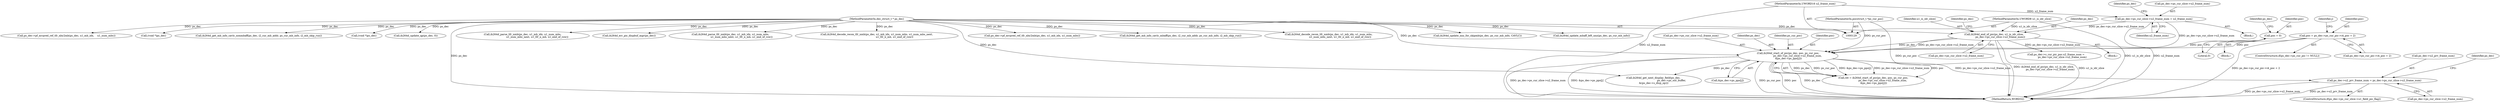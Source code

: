 digraph "0_Android_4a524d3a8ae9aa20c36430008e6bd429443f8f1d_1@pointer" {
"1000789" [label="(Call,ps_dec->u2_prv_frame_num = ps_dec->ps_cur_slice->u2_frame_num)"];
"1000318" [label="(Call,ih264d_start_of_pic(ps_dec, poc, ps_cur_poc,\n                        ps_dec->ps_cur_slice->u2_frame_num,\n &ps_dec->ps_pps[j]))"];
"1000227" [label="(Call,ih264d_end_of_pic(ps_dec, u1_is_idr_slice,\n                ps_dec->ps_cur_slice->u2_frame_num))"];
"1000130" [label="(MethodParameterIn,dec_struct_t * ps_dec)"];
"1000132" [label="(MethodParameterIn,UWORD8 u1_is_idr_slice)"];
"1000214" [label="(Call,ps_dec->ps_cur_slice->u2_frame_num = u2_frame_num)"];
"1000133" [label="(MethodParameterIn,UWORD16 u2_frame_num)"];
"1000250" [label="(Call,poc = 0)"];
"1000281" [label="(Call,poc = ps_dec->ps_cur_pic->i4_poc + 2)"];
"1000134" [label="(MethodParameterIn,pocstruct_t *ps_cur_poc)"];
"1000226" [label="(Block,)"];
"1000790" [label="(Call,ps_dec->u2_prv_frame_num)"];
"1000251" [label="(Identifier,poc)"];
"1000256" [label="(Identifier,ps_dec)"];
"1000214" [label="(Call,ps_dec->ps_cur_slice->u2_frame_num = u2_frame_num)"];
"1000230" [label="(Call,ps_dec->ps_cur_slice->u2_frame_num)"];
"1000783" [label="(ControlStructure,if(ps_dec->ps_cur_slice->u1_field_pic_flag))"];
"1000412" [label="(Call,(void *)ps_dec)"];
"1000357" [label="(Call,ih264d_get_next_display_field(ps_dec,\n                                              ps_dec->ps_out_buffer,\n &(ps_dec->s_disp_op)))"];
"1000801" [label="(Identifier,ps_dec)"];
"1000991" [label="(Call,ih264d_get_mb_info_cavlc_nonmbaff(ps_dec, i2_cur_mb_addr, ps_cur_mb_info, i2_mb_skip_run))"];
"1000220" [label="(Identifier,u2_frame_num)"];
"1000793" [label="(Call,ps_dec->ps_cur_slice->u2_frame_num)"];
"1000224" [label="(Identifier,ps_dec)"];
"1000322" [label="(Call,ps_dec->ps_cur_slice->u2_frame_num)"];
"1000327" [label="(Call,&ps_dec->ps_pps[j])"];
"1000456" [label="(Call,(void *)ps_dec)"];
"1000887" [label="(Call,ih264d_update_qp(ps_dec, 0))"];
"1000281" [label="(Call,poc = ps_dec->ps_cur_pic->i4_poc + 2)"];
"1001171" [label="(Call,ih264d_parse_tfr_nmb(ps_dec, u1_mb_idx, u1_num_mbs,\n                                     u1_num_mbs_next, u1_tfr_n_mb, u1_end_of_row))"];
"1000319" [label="(Identifier,ps_dec)"];
"1000134" [label="(MethodParameterIn,pocstruct_t *ps_cur_poc)"];
"1000228" [label="(Identifier,ps_dec)"];
"1000132" [label="(MethodParameterIn,UWORD8 u1_is_idr_slice)"];
"1000235" [label="(Call,ps_dec->s_cur_pic_poc.u2_frame_num =\n                ps_dec->ps_cur_slice->u2_frame_num)"];
"1000252" [label="(Literal,0)"];
"1000316" [label="(Call,ret = ih264d_start_of_pic(ps_dec, poc, ps_cur_poc,\n                        ps_dec->ps_cur_slice->u2_frame_num,\n &ps_dec->ps_pps[j]))"];
"1000205" [label="(Call,ih264d_err_pic_dispbuf_mgr(ps_dec))"];
"1000246" [label="(Block,)"];
"1001278" [label="(MethodReturn,WORD32)"];
"1000321" [label="(Identifier,ps_cur_poc)"];
"1000130" [label="(MethodParameterIn,dec_struct_t * ps_dec)"];
"1000631" [label="(Call,ih264d_parse_tfr_nmb(ps_dec, u1_mb_idx, u1_num_mbs,\n                            u1_num_mbs_next, u1_tfr_n_mb, u1_end_of_row))"];
"1000789" [label="(Call,ps_dec->u2_prv_frame_num = ps_dec->ps_cur_slice->u2_frame_num)"];
"1000229" [label="(Identifier,u1_is_idr_slice)"];
"1001185" [label="(Call,ih264d_decode_recon_tfr_nmb(ps_dec, u1_mb_idx, u1_num_mbs, u1_num_mbs_next,\n                                             u1_tfr_n_mb, u1_end_of_row))"];
"1001147" [label="(Call,ps_dec->pf_mvpred_ref_tfr_nby2mb(ps_dec, u1_mb_idx, u1_num_mbs))"];
"1000985" [label="(Call,ih264d_get_mb_info_cavlc_mbaff(ps_dec, i2_cur_mb_addr, ps_cur_mb_info, i2_mb_skip_run))"];
"1000238" [label="(Identifier,ps_dec)"];
"1000213" [label="(Block,)"];
"1000133" [label="(MethodParameterIn,UWORD16 u2_frame_num)"];
"1000645" [label="(Call,ih264d_decode_recon_tfr_nmb(ps_dec, u1_mb_idx, u1_num_mbs,\n                             u1_num_mbs_next, u1_tfr_n_mb, u1_end_of_row))"];
"1000275" [label="(ControlStructure,if(ps_dec->ps_cur_pic != NULL))"];
"1000318" [label="(Call,ih264d_start_of_pic(ps_dec, poc, ps_cur_poc,\n                        ps_dec->ps_cur_slice->u2_frame_num,\n &ps_dec->ps_pps[j]))"];
"1000250" [label="(Call,poc = 0)"];
"1001056" [label="(Call,ih264d_update_nnz_for_skipmb(ps_dec, ps_cur_mb_info, CAVLC))"];
"1001084" [label="(Call,ih264d_update_mbaff_left_nnz(ps_dec, ps_cur_mb_info))"];
"1000291" [label="(Identifier,j)"];
"1000282" [label="(Identifier,poc)"];
"1000320" [label="(Identifier,poc)"];
"1000283" [label="(Call,ps_dec->ps_cur_pic->i4_poc + 2)"];
"1000227" [label="(Call,ih264d_end_of_pic(ps_dec, u1_is_idr_slice,\n                ps_dec->ps_cur_slice->u2_frame_num))"];
"1000584" [label="(Call,ps_dec->pf_mvpred_ref_tfr_nby2mb(ps_dec, u1_mb_idx,    u1_num_mbs))"];
"1000215" [label="(Call,ps_dec->ps_cur_slice->u2_frame_num)"];
"1000789" -> "1000783"  [label="AST: "];
"1000789" -> "1000793"  [label="CFG: "];
"1000790" -> "1000789"  [label="AST: "];
"1000793" -> "1000789"  [label="AST: "];
"1000801" -> "1000789"  [label="CFG: "];
"1000789" -> "1001278"  [label="DDG: ps_dec->ps_cur_slice->u2_frame_num"];
"1000789" -> "1001278"  [label="DDG: ps_dec->u2_prv_frame_num"];
"1000318" -> "1000789"  [label="DDG: ps_dec->ps_cur_slice->u2_frame_num"];
"1000318" -> "1000316"  [label="AST: "];
"1000318" -> "1000327"  [label="CFG: "];
"1000319" -> "1000318"  [label="AST: "];
"1000320" -> "1000318"  [label="AST: "];
"1000321" -> "1000318"  [label="AST: "];
"1000322" -> "1000318"  [label="AST: "];
"1000327" -> "1000318"  [label="AST: "];
"1000316" -> "1000318"  [label="CFG: "];
"1000318" -> "1001278"  [label="DDG: ps_dec"];
"1000318" -> "1001278"  [label="DDG: ps_dec->ps_cur_slice->u2_frame_num"];
"1000318" -> "1001278"  [label="DDG: &ps_dec->ps_pps[j]"];
"1000318" -> "1001278"  [label="DDG: ps_cur_poc"];
"1000318" -> "1001278"  [label="DDG: poc"];
"1000318" -> "1000316"  [label="DDG: ps_dec"];
"1000318" -> "1000316"  [label="DDG: ps_cur_poc"];
"1000318" -> "1000316"  [label="DDG: &ps_dec->ps_pps[j]"];
"1000318" -> "1000316"  [label="DDG: ps_dec->ps_cur_slice->u2_frame_num"];
"1000318" -> "1000316"  [label="DDG: poc"];
"1000227" -> "1000318"  [label="DDG: ps_dec"];
"1000227" -> "1000318"  [label="DDG: ps_dec->ps_cur_slice->u2_frame_num"];
"1000130" -> "1000318"  [label="DDG: ps_dec"];
"1000250" -> "1000318"  [label="DDG: poc"];
"1000281" -> "1000318"  [label="DDG: poc"];
"1000134" -> "1000318"  [label="DDG: ps_cur_poc"];
"1000214" -> "1000318"  [label="DDG: ps_dec->ps_cur_slice->u2_frame_num"];
"1000318" -> "1000357"  [label="DDG: ps_dec"];
"1000227" -> "1000226"  [label="AST: "];
"1000227" -> "1000230"  [label="CFG: "];
"1000228" -> "1000227"  [label="AST: "];
"1000229" -> "1000227"  [label="AST: "];
"1000230" -> "1000227"  [label="AST: "];
"1000238" -> "1000227"  [label="CFG: "];
"1000227" -> "1001278"  [label="DDG: ih264d_end_of_pic(ps_dec, u1_is_idr_slice,\n                ps_dec->ps_cur_slice->u2_frame_num)"];
"1000227" -> "1001278"  [label="DDG: u1_is_idr_slice"];
"1000130" -> "1000227"  [label="DDG: ps_dec"];
"1000132" -> "1000227"  [label="DDG: u1_is_idr_slice"];
"1000214" -> "1000227"  [label="DDG: ps_dec->ps_cur_slice->u2_frame_num"];
"1000227" -> "1000235"  [label="DDG: ps_dec->ps_cur_slice->u2_frame_num"];
"1000130" -> "1000129"  [label="AST: "];
"1000130" -> "1001278"  [label="DDG: ps_dec"];
"1000130" -> "1000205"  [label="DDG: ps_dec"];
"1000130" -> "1000357"  [label="DDG: ps_dec"];
"1000130" -> "1000412"  [label="DDG: ps_dec"];
"1000130" -> "1000456"  [label="DDG: ps_dec"];
"1000130" -> "1000584"  [label="DDG: ps_dec"];
"1000130" -> "1000631"  [label="DDG: ps_dec"];
"1000130" -> "1000645"  [label="DDG: ps_dec"];
"1000130" -> "1000887"  [label="DDG: ps_dec"];
"1000130" -> "1000985"  [label="DDG: ps_dec"];
"1000130" -> "1000991"  [label="DDG: ps_dec"];
"1000130" -> "1001056"  [label="DDG: ps_dec"];
"1000130" -> "1001084"  [label="DDG: ps_dec"];
"1000130" -> "1001147"  [label="DDG: ps_dec"];
"1000130" -> "1001171"  [label="DDG: ps_dec"];
"1000130" -> "1001185"  [label="DDG: ps_dec"];
"1000132" -> "1000129"  [label="AST: "];
"1000132" -> "1001278"  [label="DDG: u1_is_idr_slice"];
"1000214" -> "1000213"  [label="AST: "];
"1000214" -> "1000220"  [label="CFG: "];
"1000215" -> "1000214"  [label="AST: "];
"1000220" -> "1000214"  [label="AST: "];
"1000224" -> "1000214"  [label="CFG: "];
"1000214" -> "1001278"  [label="DDG: u2_frame_num"];
"1000133" -> "1000214"  [label="DDG: u2_frame_num"];
"1000133" -> "1000129"  [label="AST: "];
"1000133" -> "1001278"  [label="DDG: u2_frame_num"];
"1000250" -> "1000246"  [label="AST: "];
"1000250" -> "1000252"  [label="CFG: "];
"1000251" -> "1000250"  [label="AST: "];
"1000252" -> "1000250"  [label="AST: "];
"1000256" -> "1000250"  [label="CFG: "];
"1000281" -> "1000275"  [label="AST: "];
"1000281" -> "1000283"  [label="CFG: "];
"1000282" -> "1000281"  [label="AST: "];
"1000283" -> "1000281"  [label="AST: "];
"1000291" -> "1000281"  [label="CFG: "];
"1000281" -> "1001278"  [label="DDG: ps_dec->ps_cur_pic->i4_poc + 2"];
"1000134" -> "1000129"  [label="AST: "];
"1000134" -> "1001278"  [label="DDG: ps_cur_poc"];
}
